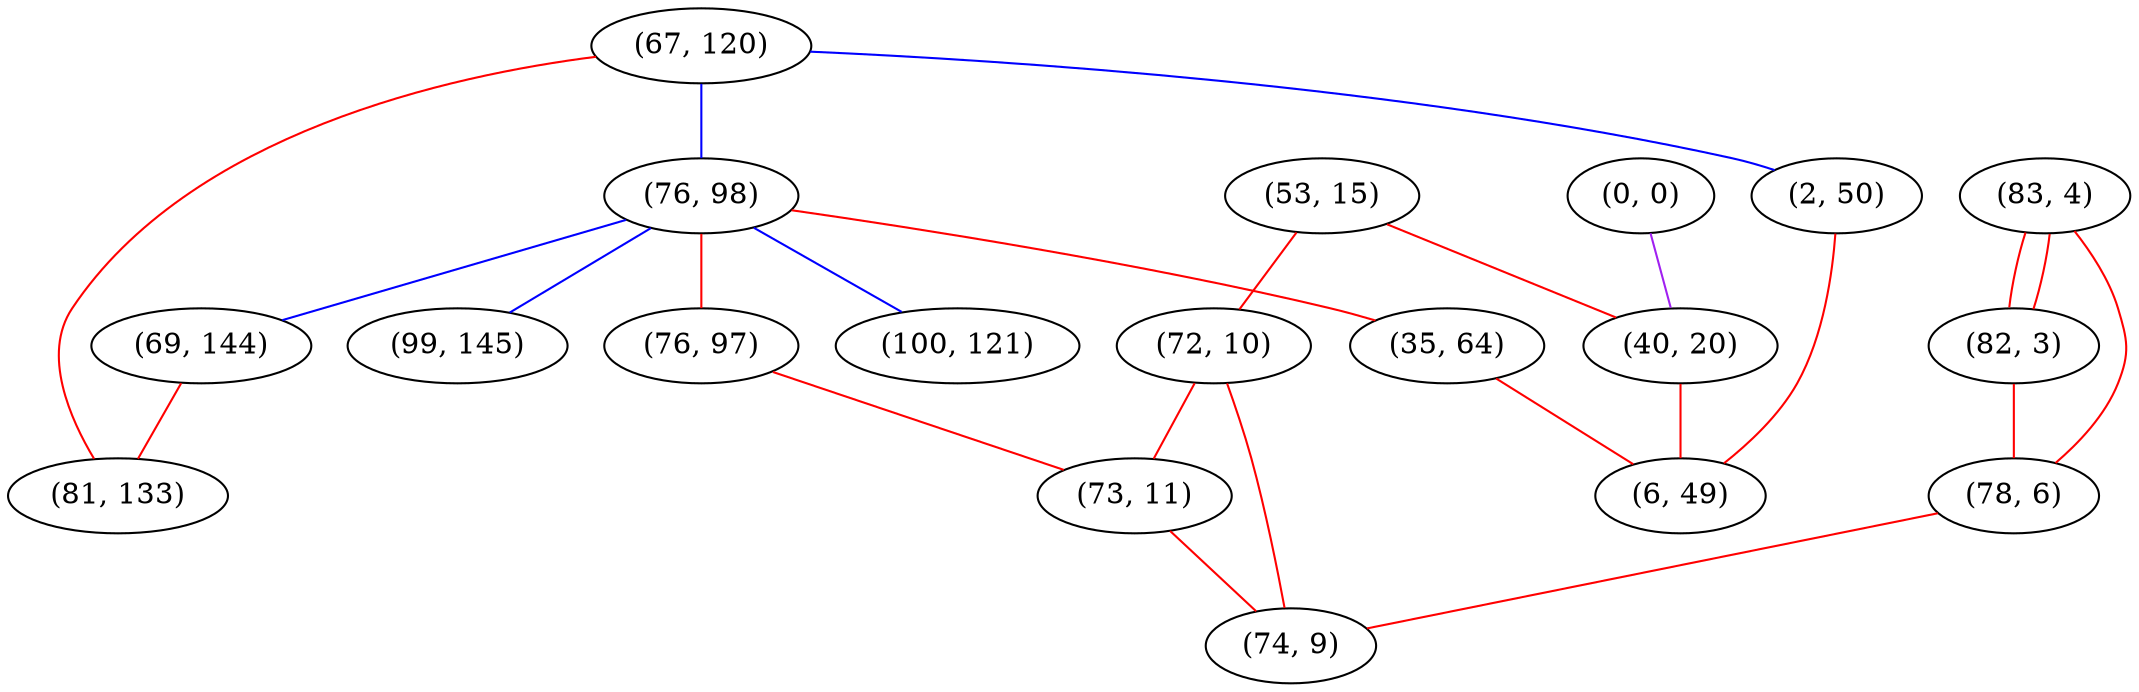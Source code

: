 graph "" {
"(67, 120)";
"(76, 98)";
"(53, 15)";
"(76, 97)";
"(69, 144)";
"(2, 50)";
"(35, 64)";
"(99, 145)";
"(83, 4)";
"(72, 10)";
"(0, 0)";
"(40, 20)";
"(73, 11)";
"(100, 121)";
"(82, 3)";
"(6, 49)";
"(78, 6)";
"(81, 133)";
"(74, 9)";
"(67, 120)" -- "(81, 133)"  [color=red, key=0, weight=1];
"(67, 120)" -- "(76, 98)"  [color=blue, key=0, weight=3];
"(67, 120)" -- "(2, 50)"  [color=blue, key=0, weight=3];
"(76, 98)" -- "(76, 97)"  [color=red, key=0, weight=1];
"(76, 98)" -- "(69, 144)"  [color=blue, key=0, weight=3];
"(76, 98)" -- "(35, 64)"  [color=red, key=0, weight=1];
"(76, 98)" -- "(100, 121)"  [color=blue, key=0, weight=3];
"(76, 98)" -- "(99, 145)"  [color=blue, key=0, weight=3];
"(53, 15)" -- "(72, 10)"  [color=red, key=0, weight=1];
"(53, 15)" -- "(40, 20)"  [color=red, key=0, weight=1];
"(76, 97)" -- "(73, 11)"  [color=red, key=0, weight=1];
"(69, 144)" -- "(81, 133)"  [color=red, key=0, weight=1];
"(2, 50)" -- "(6, 49)"  [color=red, key=0, weight=1];
"(35, 64)" -- "(6, 49)"  [color=red, key=0, weight=1];
"(83, 4)" -- "(82, 3)"  [color=red, key=0, weight=1];
"(83, 4)" -- "(82, 3)"  [color=red, key=1, weight=1];
"(83, 4)" -- "(78, 6)"  [color=red, key=0, weight=1];
"(72, 10)" -- "(73, 11)"  [color=red, key=0, weight=1];
"(72, 10)" -- "(74, 9)"  [color=red, key=0, weight=1];
"(0, 0)" -- "(40, 20)"  [color=purple, key=0, weight=4];
"(40, 20)" -- "(6, 49)"  [color=red, key=0, weight=1];
"(73, 11)" -- "(74, 9)"  [color=red, key=0, weight=1];
"(82, 3)" -- "(78, 6)"  [color=red, key=0, weight=1];
"(78, 6)" -- "(74, 9)"  [color=red, key=0, weight=1];
}
